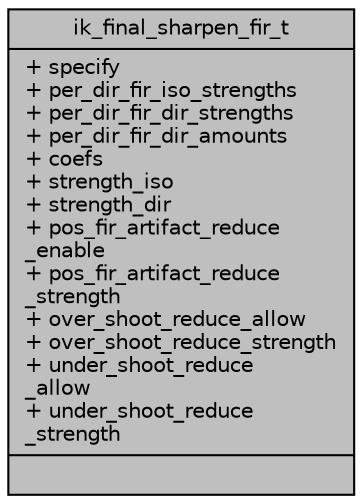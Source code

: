 digraph "ik_final_sharpen_fir_t"
{
 // INTERACTIVE_SVG=YES
 // LATEX_PDF_SIZE
  bgcolor="transparent";
  edge [fontname="Helvetica",fontsize="10",labelfontname="Helvetica",labelfontsize="10"];
  node [fontname="Helvetica",fontsize="10",shape=record];
  Node1 [label="{ik_final_sharpen_fir_t\n|+ specify\l+ per_dir_fir_iso_strengths\l+ per_dir_fir_dir_strengths\l+ per_dir_fir_dir_amounts\l+ coefs\l+ strength_iso\l+ strength_dir\l+ pos_fir_artifact_reduce\l_enable\l+ pos_fir_artifact_reduce\l_strength\l+ over_shoot_reduce_allow\l+ over_shoot_reduce_strength\l+ under_shoot_reduce\l_allow\l+ under_shoot_reduce\l_strength\l|}",height=0.2,width=0.4,color="black", fillcolor="grey75", style="filled", fontcolor="black",tooltip=" "];
}
